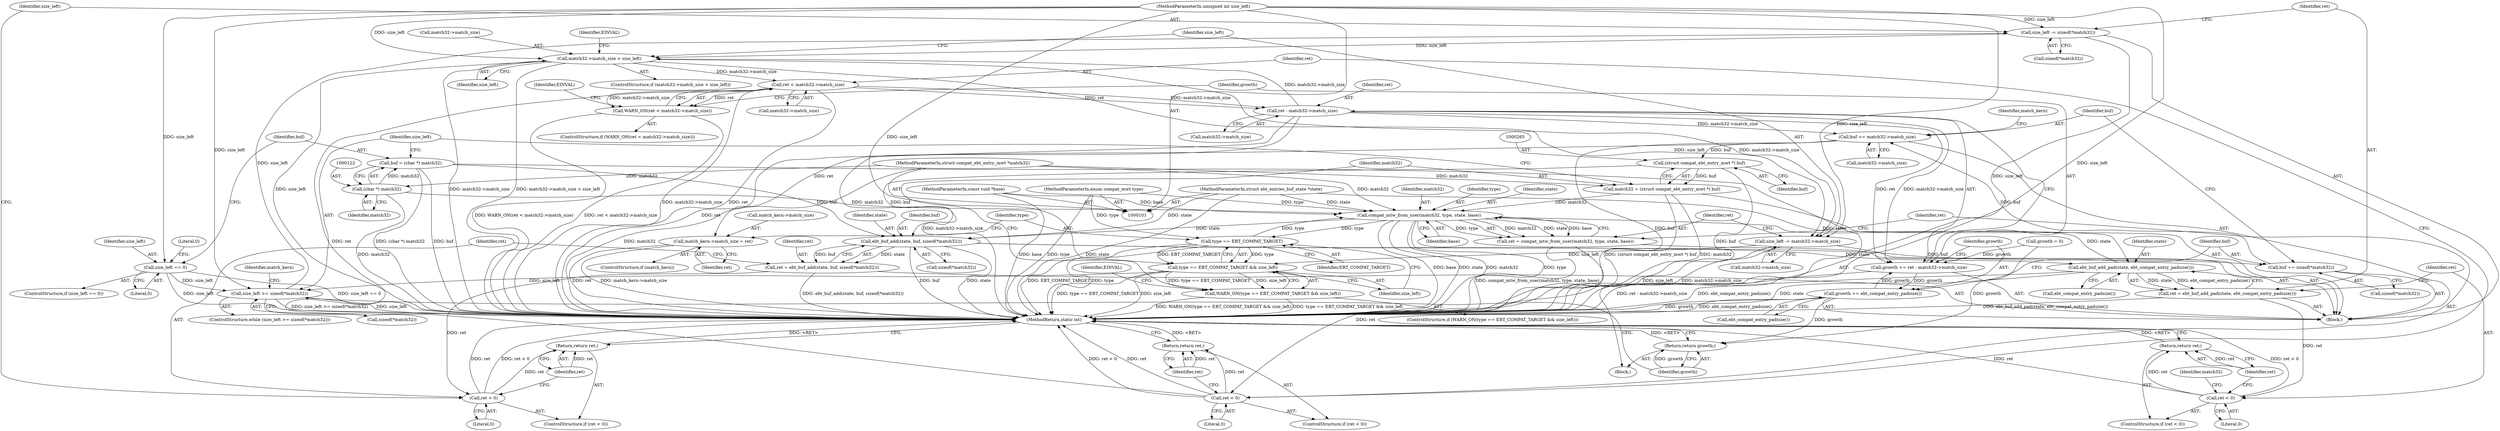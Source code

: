 digraph "0_linux_b71812168571fa55e44cdd0254471331b9c4c4c6@API" {
"1000172" [label="(Call,size_left -= sizeof(*match32))"];
"1000125" [label="(Call,size_left >= sizeof(*match32))"];
"1000114" [label="(Call,size_left == 0)"];
"1000103" [label="(MethodParameterIn,unsigned int size_left)"];
"1000254" [label="(Call,type == EBT_COMPAT_TARGET && size_left)"];
"1000255" [label="(Call,type == EBT_COMPAT_TARGET)"];
"1000204" [label="(Call,compat_mtw_from_user(match32, type, state, base))"];
"1000121" [label="(Call,(char *) match32)"];
"1000102" [label="(MethodParameterIn,struct compat_ebt_entry_mwt *match32)"];
"1000262" [label="(Call,match32 = (struct compat_ebt_entry_mwt *) buf)"];
"1000264" [label="(Call,(struct compat_ebt_entry_mwt *) buf)"];
"1000240" [label="(Call,buf += match32->match_size)"];
"1000227" [label="(Call,ret - match32->match_size)"];
"1000217" [label="(Call,ret < match32->match_size)"];
"1000210" [label="(Call,ret < 0)"];
"1000202" [label="(Call,ret = compat_mtw_from_user(match32, type, state, base))"];
"1000189" [label="(Call,match32->match_size > size_left)"];
"1000172" [label="(Call,size_left -= sizeof(*match32))"];
"1000235" [label="(Call,buf += sizeof(*match32))"];
"1000160" [label="(Call,ebt_buf_add(state, buf, sizeof(*match32)))"];
"1000105" [label="(MethodParameterIn,struct ebt_entries_buf_state *state)"];
"1000119" [label="(Call,buf = (char *) match32)"];
"1000104" [label="(MethodParameterIn,enum compat_mwt type)"];
"1000179" [label="(Call,ebt_buf_add_pad(state, ebt_compat_entry_padsize()))"];
"1000106" [label="(MethodParameterIn,const void *base)"];
"1000197" [label="(Call,size_left -= match32->match_size)"];
"1000253" [label="(Call,WARN_ON(type == EBT_COMPAT_TARGET && size_left))"];
"1000216" [label="(Call,WARN_ON(ret < match32->match_size))"];
"1000225" [label="(Call,growth += ret - match32->match_size)"];
"1000232" [label="(Call,growth += ebt_compat_entry_padsize())"];
"1000267" [label="(Return,return growth;)"];
"1000158" [label="(Call,ret = ebt_buf_add(state, buf, sizeof(*match32)))"];
"1000167" [label="(Call,ret < 0)"];
"1000170" [label="(Return,return ret;)"];
"1000177" [label="(Call,ret = ebt_buf_add_pad(state, ebt_compat_entry_padsize()))"];
"1000183" [label="(Call,ret < 0)"];
"1000186" [label="(Return,return ret;)"];
"1000213" [label="(Return,return ret;)"];
"1000247" [label="(Call,match_kern->match_size = ret)"];
"1000188" [label="(ControlStructure,if (match32->match_size > size_left))"];
"1000240" [label="(Call,buf += match32->match_size)"];
"1000116" [label="(Literal,0)"];
"1000183" [label="(Call,ret < 0)"];
"1000266" [label="(Identifier,buf)"];
"1000262" [label="(Call,match32 = (struct compat_ebt_entry_mwt *) buf)"];
"1000205" [label="(Identifier,match32)"];
"1000219" [label="(Call,match32->match_size)"];
"1000199" [label="(Call,match32->match_size)"];
"1000125" [label="(Call,size_left >= sizeof(*match32))"];
"1000109" [label="(Call,growth = 0)"];
"1000235" [label="(Call,buf += sizeof(*match32))"];
"1000186" [label="(Return,return ret;)"];
"1000105" [label="(MethodParameterIn,struct ebt_entries_buf_state *state)"];
"1000257" [label="(Identifier,EBT_COMPAT_TARGET)"];
"1000208" [label="(Identifier,base)"];
"1000119" [label="(Call,buf = (char *) match32)"];
"1000134" [label="(Identifier,match_kern)"];
"1000202" [label="(Call,ret = compat_mtw_from_user(match32, type, state, base))"];
"1000166" [label="(ControlStructure,if (ret < 0))"];
"1000227" [label="(Call,ret - match32->match_size)"];
"1000172" [label="(Call,size_left -= sizeof(*match32))"];
"1000211" [label="(Identifier,ret)"];
"1000256" [label="(Identifier,type)"];
"1000232" [label="(Call,growth += ebt_compat_entry_padsize())"];
"1000258" [label="(Identifier,size_left)"];
"1000180" [label="(Identifier,state)"];
"1000127" [label="(Call,sizeof(*match32))"];
"1000269" [label="(MethodReturn,static int)"];
"1000263" [label="(Identifier,match32)"];
"1000241" [label="(Identifier,buf)"];
"1000121" [label="(Call,(char *) match32)"];
"1000255" [label="(Call,type == EBT_COMPAT_TARGET)"];
"1000246" [label="(Identifier,match_kern)"];
"1000113" [label="(ControlStructure,if (size_left == 0))"];
"1000181" [label="(Call,ebt_compat_entry_padsize())"];
"1000185" [label="(Literal,0)"];
"1000162" [label="(Identifier,buf)"];
"1000217" [label="(Call,ret < match32->match_size)"];
"1000204" [label="(Call,compat_mtw_from_user(match32, type, state, base))"];
"1000215" [label="(ControlStructure,if (WARN_ON(ret < match32->match_size)))"];
"1000104" [label="(MethodParameterIn,enum compat_mwt type)"];
"1000171" [label="(Identifier,ret)"];
"1000267" [label="(Return,return growth;)"];
"1000163" [label="(Call,sizeof(*match32))"];
"1000177" [label="(Call,ret = ebt_buf_add_pad(state, ebt_compat_entry_padsize()))"];
"1000216" [label="(Call,WARN_ON(ret < match32->match_size))"];
"1000242" [label="(Call,match32->match_size)"];
"1000233" [label="(Identifier,growth)"];
"1000168" [label="(Identifier,ret)"];
"1000190" [label="(Call,match32->match_size)"];
"1000254" [label="(Call,type == EBT_COMPAT_TARGET && size_left)"];
"1000170" [label="(Return,return ret;)"];
"1000248" [label="(Call,match_kern->match_size)"];
"1000174" [label="(Call,sizeof(*match32))"];
"1000158" [label="(Call,ret = ebt_buf_add(state, buf, sizeof(*match32)))"];
"1000114" [label="(Call,size_left == 0)"];
"1000193" [label="(Identifier,size_left)"];
"1000178" [label="(Identifier,ret)"];
"1000124" [label="(ControlStructure,while (size_left >= sizeof(*match32)))"];
"1000261" [label="(Identifier,EINVAL)"];
"1000169" [label="(Literal,0)"];
"1000251" [label="(Identifier,ret)"];
"1000226" [label="(Identifier,growth)"];
"1000206" [label="(Identifier,type)"];
"1000115" [label="(Identifier,size_left)"];
"1000210" [label="(Call,ret < 0)"];
"1000203" [label="(Identifier,ret)"];
"1000236" [label="(Identifier,buf)"];
"1000264" [label="(Call,(struct compat_ebt_entry_mwt *) buf)"];
"1000120" [label="(Identifier,buf)"];
"1000161" [label="(Identifier,state)"];
"1000253" [label="(Call,WARN_ON(type == EBT_COMPAT_TARGET && size_left))"];
"1000268" [label="(Identifier,growth)"];
"1000167" [label="(Call,ret < 0)"];
"1000245" [label="(ControlStructure,if (match_kern))"];
"1000103" [label="(MethodParameterIn,unsigned int size_left)"];
"1000197" [label="(Call,size_left -= match32->match_size)"];
"1000209" [label="(ControlStructure,if (ret < 0))"];
"1000123" [label="(Identifier,match32)"];
"1000234" [label="(Call,ebt_compat_entry_padsize())"];
"1000107" [label="(Block,)"];
"1000252" [label="(ControlStructure,if (WARN_ON(type == EBT_COMPAT_TARGET && size_left)))"];
"1000212" [label="(Literal,0)"];
"1000187" [label="(Identifier,ret)"];
"1000126" [label="(Identifier,size_left)"];
"1000159" [label="(Identifier,ret)"];
"1000184" [label="(Identifier,ret)"];
"1000218" [label="(Identifier,ret)"];
"1000207" [label="(Identifier,state)"];
"1000214" [label="(Identifier,ret)"];
"1000229" [label="(Call,match32->match_size)"];
"1000237" [label="(Call,sizeof(*match32))"];
"1000102" [label="(MethodParameterIn,struct compat_ebt_entry_mwt *match32)"];
"1000228" [label="(Identifier,ret)"];
"1000196" [label="(Identifier,EINVAL)"];
"1000189" [label="(Call,match32->match_size > size_left)"];
"1000225" [label="(Call,growth += ret - match32->match_size)"];
"1000118" [label="(Literal,0)"];
"1000247" [label="(Call,match_kern->match_size = ret)"];
"1000173" [label="(Identifier,size_left)"];
"1000182" [label="(ControlStructure,if (ret < 0))"];
"1000106" [label="(MethodParameterIn,const void *base)"];
"1000224" [label="(Identifier,EINVAL)"];
"1000198" [label="(Identifier,size_left)"];
"1000191" [label="(Identifier,match32)"];
"1000179" [label="(Call,ebt_buf_add_pad(state, ebt_compat_entry_padsize()))"];
"1000160" [label="(Call,ebt_buf_add(state, buf, sizeof(*match32)))"];
"1000130" [label="(Block,)"];
"1000213" [label="(Return,return ret;)"];
"1000172" -> "1000130"  [label="AST: "];
"1000172" -> "1000174"  [label="CFG: "];
"1000173" -> "1000172"  [label="AST: "];
"1000174" -> "1000172"  [label="AST: "];
"1000178" -> "1000172"  [label="CFG: "];
"1000172" -> "1000269"  [label="DDG: size_left"];
"1000125" -> "1000172"  [label="DDG: size_left"];
"1000103" -> "1000172"  [label="DDG: size_left"];
"1000172" -> "1000189"  [label="DDG: size_left"];
"1000125" -> "1000124"  [label="AST: "];
"1000125" -> "1000127"  [label="CFG: "];
"1000126" -> "1000125"  [label="AST: "];
"1000127" -> "1000125"  [label="AST: "];
"1000134" -> "1000125"  [label="CFG: "];
"1000268" -> "1000125"  [label="CFG: "];
"1000125" -> "1000269"  [label="DDG: size_left"];
"1000125" -> "1000269"  [label="DDG: size_left >= sizeof(*match32)"];
"1000114" -> "1000125"  [label="DDG: size_left"];
"1000254" -> "1000125"  [label="DDG: size_left"];
"1000103" -> "1000125"  [label="DDG: size_left"];
"1000114" -> "1000113"  [label="AST: "];
"1000114" -> "1000116"  [label="CFG: "];
"1000115" -> "1000114"  [label="AST: "];
"1000116" -> "1000114"  [label="AST: "];
"1000118" -> "1000114"  [label="CFG: "];
"1000120" -> "1000114"  [label="CFG: "];
"1000114" -> "1000269"  [label="DDG: size_left == 0"];
"1000114" -> "1000269"  [label="DDG: size_left"];
"1000103" -> "1000114"  [label="DDG: size_left"];
"1000103" -> "1000101"  [label="AST: "];
"1000103" -> "1000269"  [label="DDG: size_left"];
"1000103" -> "1000189"  [label="DDG: size_left"];
"1000103" -> "1000197"  [label="DDG: size_left"];
"1000103" -> "1000254"  [label="DDG: size_left"];
"1000254" -> "1000253"  [label="AST: "];
"1000254" -> "1000255"  [label="CFG: "];
"1000254" -> "1000258"  [label="CFG: "];
"1000255" -> "1000254"  [label="AST: "];
"1000258" -> "1000254"  [label="AST: "];
"1000253" -> "1000254"  [label="CFG: "];
"1000254" -> "1000269"  [label="DDG: type == EBT_COMPAT_TARGET"];
"1000254" -> "1000269"  [label="DDG: size_left"];
"1000254" -> "1000253"  [label="DDG: type == EBT_COMPAT_TARGET"];
"1000254" -> "1000253"  [label="DDG: size_left"];
"1000255" -> "1000254"  [label="DDG: type"];
"1000255" -> "1000254"  [label="DDG: EBT_COMPAT_TARGET"];
"1000197" -> "1000254"  [label="DDG: size_left"];
"1000255" -> "1000257"  [label="CFG: "];
"1000256" -> "1000255"  [label="AST: "];
"1000257" -> "1000255"  [label="AST: "];
"1000258" -> "1000255"  [label="CFG: "];
"1000255" -> "1000269"  [label="DDG: EBT_COMPAT_TARGET"];
"1000255" -> "1000269"  [label="DDG: type"];
"1000255" -> "1000204"  [label="DDG: type"];
"1000204" -> "1000255"  [label="DDG: type"];
"1000104" -> "1000255"  [label="DDG: type"];
"1000204" -> "1000202"  [label="AST: "];
"1000204" -> "1000208"  [label="CFG: "];
"1000205" -> "1000204"  [label="AST: "];
"1000206" -> "1000204"  [label="AST: "];
"1000207" -> "1000204"  [label="AST: "];
"1000208" -> "1000204"  [label="AST: "];
"1000202" -> "1000204"  [label="CFG: "];
"1000204" -> "1000269"  [label="DDG: type"];
"1000204" -> "1000269"  [label="DDG: base"];
"1000204" -> "1000269"  [label="DDG: state"];
"1000204" -> "1000269"  [label="DDG: match32"];
"1000204" -> "1000160"  [label="DDG: state"];
"1000204" -> "1000202"  [label="DDG: match32"];
"1000204" -> "1000202"  [label="DDG: type"];
"1000204" -> "1000202"  [label="DDG: state"];
"1000204" -> "1000202"  [label="DDG: base"];
"1000121" -> "1000204"  [label="DDG: match32"];
"1000262" -> "1000204"  [label="DDG: match32"];
"1000102" -> "1000204"  [label="DDG: match32"];
"1000104" -> "1000204"  [label="DDG: type"];
"1000179" -> "1000204"  [label="DDG: state"];
"1000105" -> "1000204"  [label="DDG: state"];
"1000106" -> "1000204"  [label="DDG: base"];
"1000121" -> "1000119"  [label="AST: "];
"1000121" -> "1000123"  [label="CFG: "];
"1000122" -> "1000121"  [label="AST: "];
"1000123" -> "1000121"  [label="AST: "];
"1000119" -> "1000121"  [label="CFG: "];
"1000121" -> "1000269"  [label="DDG: match32"];
"1000121" -> "1000119"  [label="DDG: match32"];
"1000102" -> "1000121"  [label="DDG: match32"];
"1000102" -> "1000101"  [label="AST: "];
"1000102" -> "1000269"  [label="DDG: match32"];
"1000102" -> "1000262"  [label="DDG: match32"];
"1000262" -> "1000130"  [label="AST: "];
"1000262" -> "1000264"  [label="CFG: "];
"1000263" -> "1000262"  [label="AST: "];
"1000264" -> "1000262"  [label="AST: "];
"1000126" -> "1000262"  [label="CFG: "];
"1000262" -> "1000269"  [label="DDG: match32"];
"1000262" -> "1000269"  [label="DDG: (struct compat_ebt_entry_mwt *) buf"];
"1000264" -> "1000262"  [label="DDG: buf"];
"1000264" -> "1000266"  [label="CFG: "];
"1000265" -> "1000264"  [label="AST: "];
"1000266" -> "1000264"  [label="AST: "];
"1000264" -> "1000269"  [label="DDG: buf"];
"1000264" -> "1000160"  [label="DDG: buf"];
"1000240" -> "1000264"  [label="DDG: buf"];
"1000240" -> "1000130"  [label="AST: "];
"1000240" -> "1000242"  [label="CFG: "];
"1000241" -> "1000240"  [label="AST: "];
"1000242" -> "1000240"  [label="AST: "];
"1000246" -> "1000240"  [label="CFG: "];
"1000240" -> "1000269"  [label="DDG: match32->match_size"];
"1000240" -> "1000269"  [label="DDG: buf"];
"1000227" -> "1000240"  [label="DDG: match32->match_size"];
"1000235" -> "1000240"  [label="DDG: buf"];
"1000227" -> "1000225"  [label="AST: "];
"1000227" -> "1000229"  [label="CFG: "];
"1000228" -> "1000227"  [label="AST: "];
"1000229" -> "1000227"  [label="AST: "];
"1000225" -> "1000227"  [label="CFG: "];
"1000227" -> "1000269"  [label="DDG: ret"];
"1000227" -> "1000189"  [label="DDG: match32->match_size"];
"1000227" -> "1000225"  [label="DDG: ret"];
"1000227" -> "1000225"  [label="DDG: match32->match_size"];
"1000217" -> "1000227"  [label="DDG: ret"];
"1000217" -> "1000227"  [label="DDG: match32->match_size"];
"1000227" -> "1000247"  [label="DDG: ret"];
"1000217" -> "1000216"  [label="AST: "];
"1000217" -> "1000219"  [label="CFG: "];
"1000218" -> "1000217"  [label="AST: "];
"1000219" -> "1000217"  [label="AST: "];
"1000216" -> "1000217"  [label="CFG: "];
"1000217" -> "1000269"  [label="DDG: match32->match_size"];
"1000217" -> "1000269"  [label="DDG: ret"];
"1000217" -> "1000216"  [label="DDG: ret"];
"1000217" -> "1000216"  [label="DDG: match32->match_size"];
"1000210" -> "1000217"  [label="DDG: ret"];
"1000189" -> "1000217"  [label="DDG: match32->match_size"];
"1000210" -> "1000209"  [label="AST: "];
"1000210" -> "1000212"  [label="CFG: "];
"1000211" -> "1000210"  [label="AST: "];
"1000212" -> "1000210"  [label="AST: "];
"1000214" -> "1000210"  [label="CFG: "];
"1000218" -> "1000210"  [label="CFG: "];
"1000210" -> "1000269"  [label="DDG: ret < 0"];
"1000210" -> "1000269"  [label="DDG: ret"];
"1000202" -> "1000210"  [label="DDG: ret"];
"1000210" -> "1000213"  [label="DDG: ret"];
"1000202" -> "1000130"  [label="AST: "];
"1000203" -> "1000202"  [label="AST: "];
"1000211" -> "1000202"  [label="CFG: "];
"1000202" -> "1000269"  [label="DDG: compat_mtw_from_user(match32, type, state, base)"];
"1000189" -> "1000188"  [label="AST: "];
"1000189" -> "1000193"  [label="CFG: "];
"1000190" -> "1000189"  [label="AST: "];
"1000193" -> "1000189"  [label="AST: "];
"1000196" -> "1000189"  [label="CFG: "];
"1000198" -> "1000189"  [label="CFG: "];
"1000189" -> "1000269"  [label="DDG: match32->match_size"];
"1000189" -> "1000269"  [label="DDG: match32->match_size > size_left"];
"1000189" -> "1000269"  [label="DDG: size_left"];
"1000189" -> "1000197"  [label="DDG: match32->match_size"];
"1000189" -> "1000197"  [label="DDG: size_left"];
"1000235" -> "1000130"  [label="AST: "];
"1000235" -> "1000237"  [label="CFG: "];
"1000236" -> "1000235"  [label="AST: "];
"1000237" -> "1000235"  [label="AST: "];
"1000241" -> "1000235"  [label="CFG: "];
"1000160" -> "1000235"  [label="DDG: buf"];
"1000160" -> "1000158"  [label="AST: "];
"1000160" -> "1000163"  [label="CFG: "];
"1000161" -> "1000160"  [label="AST: "];
"1000162" -> "1000160"  [label="AST: "];
"1000163" -> "1000160"  [label="AST: "];
"1000158" -> "1000160"  [label="CFG: "];
"1000160" -> "1000269"  [label="DDG: buf"];
"1000160" -> "1000269"  [label="DDG: state"];
"1000160" -> "1000158"  [label="DDG: state"];
"1000160" -> "1000158"  [label="DDG: buf"];
"1000105" -> "1000160"  [label="DDG: state"];
"1000119" -> "1000160"  [label="DDG: buf"];
"1000160" -> "1000179"  [label="DDG: state"];
"1000105" -> "1000101"  [label="AST: "];
"1000105" -> "1000269"  [label="DDG: state"];
"1000105" -> "1000179"  [label="DDG: state"];
"1000119" -> "1000107"  [label="AST: "];
"1000120" -> "1000119"  [label="AST: "];
"1000126" -> "1000119"  [label="CFG: "];
"1000119" -> "1000269"  [label="DDG: (char *) match32"];
"1000119" -> "1000269"  [label="DDG: buf"];
"1000104" -> "1000101"  [label="AST: "];
"1000104" -> "1000269"  [label="DDG: type"];
"1000179" -> "1000177"  [label="AST: "];
"1000179" -> "1000181"  [label="CFG: "];
"1000180" -> "1000179"  [label="AST: "];
"1000181" -> "1000179"  [label="AST: "];
"1000177" -> "1000179"  [label="CFG: "];
"1000179" -> "1000269"  [label="DDG: ebt_compat_entry_padsize()"];
"1000179" -> "1000269"  [label="DDG: state"];
"1000179" -> "1000177"  [label="DDG: state"];
"1000179" -> "1000177"  [label="DDG: ebt_compat_entry_padsize()"];
"1000106" -> "1000101"  [label="AST: "];
"1000106" -> "1000269"  [label="DDG: base"];
"1000197" -> "1000130"  [label="AST: "];
"1000197" -> "1000199"  [label="CFG: "];
"1000198" -> "1000197"  [label="AST: "];
"1000199" -> "1000197"  [label="AST: "];
"1000203" -> "1000197"  [label="CFG: "];
"1000197" -> "1000269"  [label="DDG: match32->match_size"];
"1000197" -> "1000269"  [label="DDG: size_left"];
"1000253" -> "1000252"  [label="AST: "];
"1000261" -> "1000253"  [label="CFG: "];
"1000263" -> "1000253"  [label="CFG: "];
"1000253" -> "1000269"  [label="DDG: WARN_ON(type == EBT_COMPAT_TARGET && size_left)"];
"1000253" -> "1000269"  [label="DDG: type == EBT_COMPAT_TARGET && size_left"];
"1000216" -> "1000215"  [label="AST: "];
"1000224" -> "1000216"  [label="CFG: "];
"1000226" -> "1000216"  [label="CFG: "];
"1000216" -> "1000269"  [label="DDG: WARN_ON(ret < match32->match_size)"];
"1000216" -> "1000269"  [label="DDG: ret < match32->match_size"];
"1000225" -> "1000130"  [label="AST: "];
"1000226" -> "1000225"  [label="AST: "];
"1000233" -> "1000225"  [label="CFG: "];
"1000225" -> "1000269"  [label="DDG: ret - match32->match_size"];
"1000232" -> "1000225"  [label="DDG: growth"];
"1000109" -> "1000225"  [label="DDG: growth"];
"1000225" -> "1000232"  [label="DDG: growth"];
"1000232" -> "1000130"  [label="AST: "];
"1000232" -> "1000234"  [label="CFG: "];
"1000233" -> "1000232"  [label="AST: "];
"1000234" -> "1000232"  [label="AST: "];
"1000236" -> "1000232"  [label="CFG: "];
"1000232" -> "1000269"  [label="DDG: growth"];
"1000232" -> "1000269"  [label="DDG: ebt_compat_entry_padsize()"];
"1000232" -> "1000267"  [label="DDG: growth"];
"1000267" -> "1000107"  [label="AST: "];
"1000267" -> "1000268"  [label="CFG: "];
"1000268" -> "1000267"  [label="AST: "];
"1000269" -> "1000267"  [label="CFG: "];
"1000267" -> "1000269"  [label="DDG: <RET>"];
"1000268" -> "1000267"  [label="DDG: growth"];
"1000109" -> "1000267"  [label="DDG: growth"];
"1000158" -> "1000130"  [label="AST: "];
"1000159" -> "1000158"  [label="AST: "];
"1000168" -> "1000158"  [label="CFG: "];
"1000158" -> "1000269"  [label="DDG: ebt_buf_add(state, buf, sizeof(*match32))"];
"1000158" -> "1000167"  [label="DDG: ret"];
"1000167" -> "1000166"  [label="AST: "];
"1000167" -> "1000169"  [label="CFG: "];
"1000168" -> "1000167"  [label="AST: "];
"1000169" -> "1000167"  [label="AST: "];
"1000171" -> "1000167"  [label="CFG: "];
"1000173" -> "1000167"  [label="CFG: "];
"1000167" -> "1000269"  [label="DDG: ret"];
"1000167" -> "1000269"  [label="DDG: ret < 0"];
"1000167" -> "1000170"  [label="DDG: ret"];
"1000170" -> "1000166"  [label="AST: "];
"1000170" -> "1000171"  [label="CFG: "];
"1000171" -> "1000170"  [label="AST: "];
"1000269" -> "1000170"  [label="CFG: "];
"1000170" -> "1000269"  [label="DDG: <RET>"];
"1000171" -> "1000170"  [label="DDG: ret"];
"1000177" -> "1000130"  [label="AST: "];
"1000178" -> "1000177"  [label="AST: "];
"1000184" -> "1000177"  [label="CFG: "];
"1000177" -> "1000269"  [label="DDG: ebt_buf_add_pad(state, ebt_compat_entry_padsize())"];
"1000177" -> "1000183"  [label="DDG: ret"];
"1000183" -> "1000182"  [label="AST: "];
"1000183" -> "1000185"  [label="CFG: "];
"1000184" -> "1000183"  [label="AST: "];
"1000185" -> "1000183"  [label="AST: "];
"1000187" -> "1000183"  [label="CFG: "];
"1000191" -> "1000183"  [label="CFG: "];
"1000183" -> "1000269"  [label="DDG: ret"];
"1000183" -> "1000269"  [label="DDG: ret < 0"];
"1000183" -> "1000186"  [label="DDG: ret"];
"1000186" -> "1000182"  [label="AST: "];
"1000186" -> "1000187"  [label="CFG: "];
"1000187" -> "1000186"  [label="AST: "];
"1000269" -> "1000186"  [label="CFG: "];
"1000186" -> "1000269"  [label="DDG: <RET>"];
"1000187" -> "1000186"  [label="DDG: ret"];
"1000213" -> "1000209"  [label="AST: "];
"1000213" -> "1000214"  [label="CFG: "];
"1000214" -> "1000213"  [label="AST: "];
"1000269" -> "1000213"  [label="CFG: "];
"1000213" -> "1000269"  [label="DDG: <RET>"];
"1000214" -> "1000213"  [label="DDG: ret"];
"1000247" -> "1000245"  [label="AST: "];
"1000247" -> "1000251"  [label="CFG: "];
"1000248" -> "1000247"  [label="AST: "];
"1000251" -> "1000247"  [label="AST: "];
"1000256" -> "1000247"  [label="CFG: "];
"1000247" -> "1000269"  [label="DDG: match_kern->match_size"];
"1000247" -> "1000269"  [label="DDG: ret"];
}
